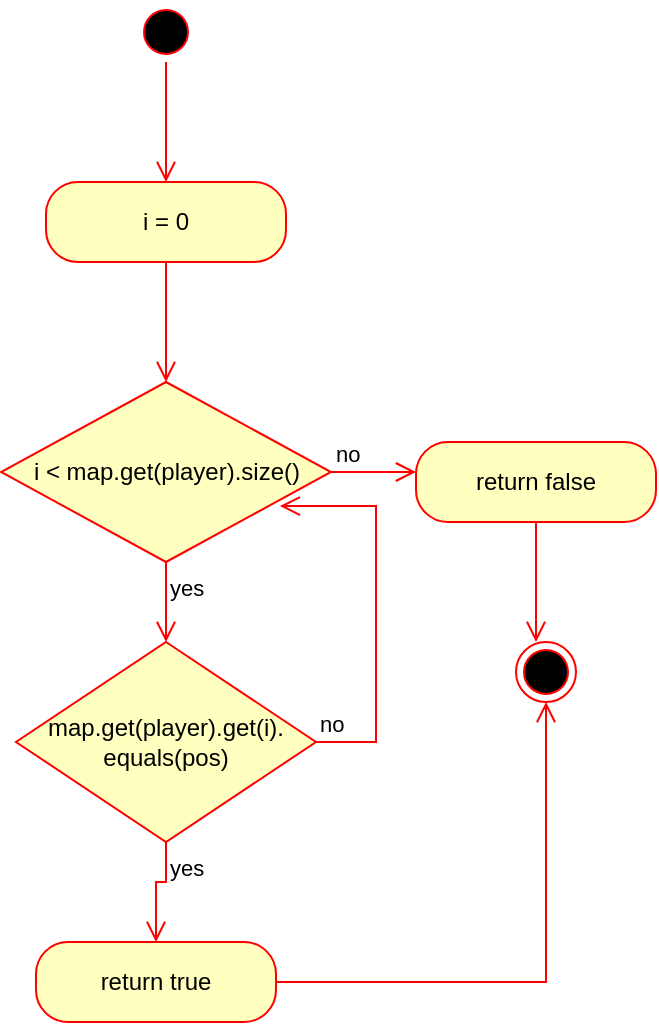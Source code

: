 <mxfile version="17.1.0" type="device"><diagram id="ck-SEXa1l_IVqLPfdImS" name="Page-1"><mxGraphModel dx="780" dy="1112" grid="1" gridSize="10" guides="1" tooltips="1" connect="1" arrows="1" fold="1" page="1" pageScale="1" pageWidth="850" pageHeight="1100" math="0" shadow="0"><root><mxCell id="0"/><mxCell id="1" parent="0"/><mxCell id="RhzIeBenJeCiAQNQWTWO-1" value="" style="ellipse;html=1;shape=startState;fillColor=#000000;strokeColor=#ff0000;" vertex="1" parent="1"><mxGeometry x="320" y="120" width="30" height="30" as="geometry"/></mxCell><mxCell id="RhzIeBenJeCiAQNQWTWO-2" value="" style="edgeStyle=orthogonalEdgeStyle;html=1;verticalAlign=bottom;endArrow=open;endSize=8;strokeColor=#ff0000;rounded=0;" edge="1" source="RhzIeBenJeCiAQNQWTWO-1" parent="1"><mxGeometry relative="1" as="geometry"><mxPoint x="335" y="210" as="targetPoint"/></mxGeometry></mxCell><mxCell id="RhzIeBenJeCiAQNQWTWO-3" value="i = 0" style="rounded=1;whiteSpace=wrap;html=1;arcSize=40;fontColor=#000000;fillColor=#ffffc0;strokeColor=#ff0000;" vertex="1" parent="1"><mxGeometry x="275" y="210" width="120" height="40" as="geometry"/></mxCell><mxCell id="RhzIeBenJeCiAQNQWTWO-4" value="" style="edgeStyle=orthogonalEdgeStyle;html=1;verticalAlign=bottom;endArrow=open;endSize=8;strokeColor=#ff0000;rounded=0;" edge="1" source="RhzIeBenJeCiAQNQWTWO-3" parent="1"><mxGeometry relative="1" as="geometry"><mxPoint x="335" y="310" as="targetPoint"/></mxGeometry></mxCell><mxCell id="RhzIeBenJeCiAQNQWTWO-5" value="i &amp;lt; map.get(player).size()" style="rhombus;whiteSpace=wrap;html=1;fillColor=#ffffc0;strokeColor=#ff0000;" vertex="1" parent="1"><mxGeometry x="252.5" y="310" width="165" height="90" as="geometry"/></mxCell><mxCell id="RhzIeBenJeCiAQNQWTWO-6" value="no" style="edgeStyle=orthogonalEdgeStyle;html=1;align=left;verticalAlign=bottom;endArrow=open;endSize=8;strokeColor=#ff0000;rounded=0;" edge="1" source="RhzIeBenJeCiAQNQWTWO-5" parent="1"><mxGeometry x="-1" relative="1" as="geometry"><mxPoint x="460" y="355" as="targetPoint"/></mxGeometry></mxCell><mxCell id="RhzIeBenJeCiAQNQWTWO-7" value="yes" style="edgeStyle=orthogonalEdgeStyle;html=1;align=left;verticalAlign=top;endArrow=open;endSize=8;strokeColor=#ff0000;rounded=0;" edge="1" source="RhzIeBenJeCiAQNQWTWO-5" parent="1"><mxGeometry x="-1" relative="1" as="geometry"><mxPoint x="335" y="440" as="targetPoint"/></mxGeometry></mxCell><mxCell id="RhzIeBenJeCiAQNQWTWO-8" value="return false" style="rounded=1;whiteSpace=wrap;html=1;arcSize=40;fontColor=#000000;fillColor=#ffffc0;strokeColor=#ff0000;" vertex="1" parent="1"><mxGeometry x="460" y="340" width="120" height="40" as="geometry"/></mxCell><mxCell id="RhzIeBenJeCiAQNQWTWO-9" value="" style="edgeStyle=orthogonalEdgeStyle;html=1;verticalAlign=bottom;endArrow=open;endSize=8;strokeColor=#ff0000;rounded=0;" edge="1" source="RhzIeBenJeCiAQNQWTWO-8" parent="1"><mxGeometry relative="1" as="geometry"><mxPoint x="520" y="440" as="targetPoint"/></mxGeometry></mxCell><mxCell id="RhzIeBenJeCiAQNQWTWO-10" value="" style="ellipse;html=1;shape=endState;fillColor=#000000;strokeColor=#ff0000;" vertex="1" parent="1"><mxGeometry x="510" y="440" width="30" height="30" as="geometry"/></mxCell><mxCell id="RhzIeBenJeCiAQNQWTWO-11" value="map.get(player).get(i). equals(pos)" style="rhombus;whiteSpace=wrap;html=1;fillColor=#ffffc0;strokeColor=#ff0000;" vertex="1" parent="1"><mxGeometry x="260" y="440" width="150" height="100" as="geometry"/></mxCell><mxCell id="RhzIeBenJeCiAQNQWTWO-12" value="no" style="edgeStyle=orthogonalEdgeStyle;html=1;align=left;verticalAlign=bottom;endArrow=open;endSize=8;strokeColor=#ff0000;rounded=0;entryX=0.845;entryY=0.689;entryDx=0;entryDy=0;entryPerimeter=0;" edge="1" source="RhzIeBenJeCiAQNQWTWO-11" parent="1" target="RhzIeBenJeCiAQNQWTWO-5"><mxGeometry x="-1" relative="1" as="geometry"><mxPoint x="450" y="460" as="targetPoint"/><Array as="points"><mxPoint x="440" y="490"/><mxPoint x="440" y="372"/></Array></mxGeometry></mxCell><mxCell id="RhzIeBenJeCiAQNQWTWO-13" value="yes" style="edgeStyle=orthogonalEdgeStyle;html=1;align=left;verticalAlign=top;endArrow=open;endSize=8;strokeColor=#ff0000;rounded=0;entryX=0.5;entryY=0;entryDx=0;entryDy=0;" edge="1" source="RhzIeBenJeCiAQNQWTWO-11" parent="1" target="RhzIeBenJeCiAQNQWTWO-14"><mxGeometry x="-1" relative="1" as="geometry"><mxPoint x="335" y="590" as="targetPoint"/><Array as="points"><mxPoint x="335" y="560"/><mxPoint x="330" y="560"/></Array></mxGeometry></mxCell><mxCell id="RhzIeBenJeCiAQNQWTWO-14" value="return true" style="rounded=1;whiteSpace=wrap;html=1;arcSize=40;fontColor=#000000;fillColor=#ffffc0;strokeColor=#ff0000;" vertex="1" parent="1"><mxGeometry x="270" y="590" width="120" height="40" as="geometry"/></mxCell><mxCell id="RhzIeBenJeCiAQNQWTWO-15" value="" style="edgeStyle=orthogonalEdgeStyle;html=1;verticalAlign=bottom;endArrow=open;endSize=8;strokeColor=#ff0000;rounded=0;exitX=1;exitY=0.5;exitDx=0;exitDy=0;" edge="1" source="RhzIeBenJeCiAQNQWTWO-14" parent="1" target="RhzIeBenJeCiAQNQWTWO-10"><mxGeometry relative="1" as="geometry"><mxPoint x="180" y="580" as="targetPoint"/><Array as="points"><mxPoint x="525" y="610"/></Array></mxGeometry></mxCell></root></mxGraphModel></diagram></mxfile>